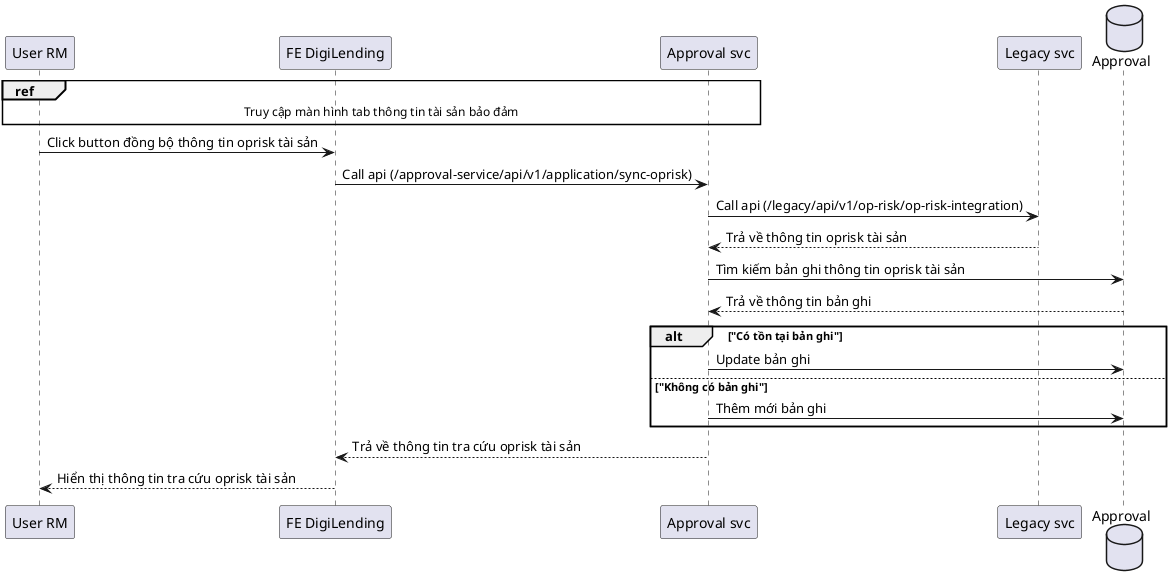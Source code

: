@startuml
participant "User RM" as UserRM
participant "FE DigiLending" as FE
participant "Approval svc" as ApprovalService
participant "Legacy svc" as LegacyService
database "Approval" as ApprovalDB

ref over UserRM, ApprovalService
    Truy cập màn hình tab thông tin tài sản bảo đảm
end
UserRM -> FE: Click button đồng bộ thông tin oprisk tài sản
FE -> ApprovalService: Call api (/approval-service/api/v1/application/sync-oprisk)
ApprovalService -> LegacyService: Call api (/legacy/api/v1/op-risk/op-risk-integration)
LegacyService --> ApprovalService: Trả về thông tin oprisk tài sản
ApprovalService -> ApprovalDB: Tìm kiếm bản ghi thông tin oprisk tài sản
ApprovalDB --> ApprovalService: Trả về thông tin bản ghi
alt "Có tồn tại bản ghi"
  ApprovalService -> ApprovalDB: Update bản ghi
else "Không có bản ghi"
  ApprovalService -> ApprovalDB: Thêm mới bản ghi
end
ApprovalService --> FE: Trả về thông tin tra cứu oprisk tài sản
FE --> UserRM: Hiển thị thông tin tra cứu oprisk tài sản
@enduml